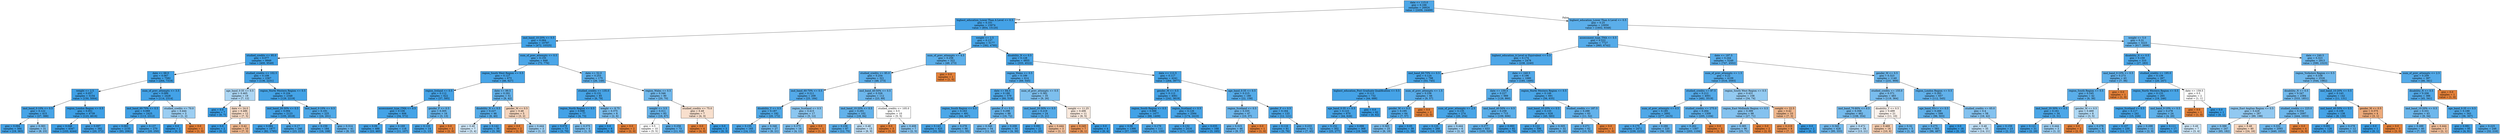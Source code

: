 digraph Tree {
node [shape=box, style="filled", color="black"] ;
0 [label="date <= 115.0\ngini = 0.166\nsamples = 26924\nvalue = [2456, 24468]", fillcolor="#399de5e5"] ;
1 [label="highest_education_Lower Than A Level <= 0.5\ngini = 0.101\nsamples = 15974\nvalue = [854, 15120]", fillcolor="#399de5f1"] ;
0 -> 1 [labeldistance=2.5, labelangle=45, headlabel="True"] ;
2 [label="imd_band_10-20% <= 0.5\ngini = 0.084\nsamples = 10797\nvalue = [472, 10325]", fillcolor="#399de5f3"] ;
1 -> 2 ;
3 [label="studied_credits <= 95.0\ngini = 0.077\nsamples = 9949\nvalue = [400, 9549]", fillcolor="#399de5f4"] ;
2 -> 3 ;
4 [label="date <= 68.0\ngini = 0.067\nsamples = 7582\nvalue = [264, 7318]", fillcolor="#399de5f6"] ;
3 -> 4 ;
5 [label="weight <= 2.5\ngini = 0.057\nsamples = 5154\nvalue = [150, 5004]", fillcolor="#399de5f7"] ;
4 -> 5 ;
6 [label="imd_band_0-10% <= 0.5\ngini = 0.122\nsamples = 415\nvalue = [27, 388]", fillcolor="#399de5ed"] ;
5 -> 6 ;
7 [label="gini = 0.094\nsamples = 384\nvalue = [19, 365]", fillcolor="#399de5f2"] ;
6 -> 7 ;
8 [label="gini = 0.383\nsamples = 31\nvalue = [8, 23]", fillcolor="#399de5a6"] ;
6 -> 8 ;
9 [label="region_London Region <= 0.5\ngini = 0.051\nsamples = 4739\nvalue = [123, 4616]", fillcolor="#399de5f8"] ;
5 -> 9 ;
10 [label="gini = 0.046\nsamples = 4347\nvalue = [103, 4244]", fillcolor="#399de5f9"] ;
9 -> 10 ;
11 [label="gini = 0.097\nsamples = 392\nvalue = [20, 372]", fillcolor="#399de5f1"] ;
9 -> 11 ;
12 [label="num_of_prev_attempts <= 3.5\ngini = 0.089\nsamples = 2428\nvalue = [114, 2314]", fillcolor="#399de5f2"] ;
4 -> 12 ;
13 [label="imd_band_60-70% <= 0.5\ngini = 0.089\nsamples = 2425\nvalue = [113, 2312]", fillcolor="#399de5f3"] ;
12 -> 13 ;
14 [label="gini = 0.083\nsamples = 2155\nvalue = [93, 2062]", fillcolor="#399de5f3"] ;
13 -> 14 ;
15 [label="gini = 0.137\nsamples = 270\nvalue = [20, 250]", fillcolor="#399de5eb"] ;
13 -> 15 ;
16 [label="studied_credits <= 70.0\ngini = 0.444\nsamples = 3\nvalue = [1, 2]", fillcolor="#399de57f"] ;
12 -> 16 ;
17 [label="gini = 0.0\nsamples = 2\nvalue = [0, 2]", fillcolor="#399de5ff"] ;
16 -> 17 ;
18 [label="gini = 0.0\nsamples = 1\nvalue = [1, 0]", fillcolor="#e58139ff"] ;
16 -> 18 ;
19 [label="studied_credits <= 102.5\ngini = 0.108\nsamples = 2367\nvalue = [136, 2231]", fillcolor="#399de5ef"] ;
3 -> 19 ;
20 [label="age_band_0-35 <= 0.5\ngini = 0.465\nsamples = 19\nvalue = [7, 12]", fillcolor="#399de56a"] ;
19 -> 20 ;
21 [label="gini = 0.0\nsamples = 7\nvalue = [0, 7]", fillcolor="#399de5ff"] ;
20 -> 21 ;
22 [label="date <= 24.0\ngini = 0.486\nsamples = 12\nvalue = [7, 5]", fillcolor="#e5813949"] ;
20 -> 22 ;
23 [label="gini = 0.0\nsamples = 2\nvalue = [0, 2]", fillcolor="#399de5ff"] ;
22 -> 23 ;
24 [label="gini = 0.42\nsamples = 10\nvalue = [7, 3]", fillcolor="#e5813992"] ;
22 -> 24 ;
25 [label="region_North Western Region <= 0.5\ngini = 0.104\nsamples = 2348\nvalue = [129, 2219]", fillcolor="#399de5f0"] ;
19 -> 25 ;
26 [label="imd_band_20-30% <= 0.5\ngini = 0.094\nsamples = 2123\nvalue = [105, 2018]", fillcolor="#399de5f2"] ;
25 -> 26 ;
27 [label="gini = 0.084\nsamples = 1877\nvalue = [82, 1795]", fillcolor="#399de5f3"] ;
26 -> 27 ;
28 [label="gini = 0.17\nsamples = 246\nvalue = [23, 223]", fillcolor="#399de5e5"] ;
26 -> 28 ;
29 [label="imd_band_0-10% <= 0.5\ngini = 0.191\nsamples = 225\nvalue = [24, 201]", fillcolor="#399de5e1"] ;
25 -> 29 ;
30 [label="gini = 0.159\nsamples = 184\nvalue = [16, 168]", fillcolor="#399de5e7"] ;
29 -> 30 ;
31 [label="gini = 0.314\nsamples = 41\nvalue = [8, 33]", fillcolor="#399de5c1"] ;
29 -> 31 ;
32 [label="num_of_prev_attempts <= 0.5\ngini = 0.155\nsamples = 848\nvalue = [72, 776]", fillcolor="#399de5e7"] ;
2 -> 32 ;
33 [label="region_South West Region <= 0.5\ngini = 0.127\nsamples = 673\nvalue = [46, 627]", fillcolor="#399de5ec"] ;
32 -> 33 ;
34 [label="region_Ireland <= 0.5\ngini = 0.112\nsamples = 622\nvalue = [37, 585]", fillcolor="#399de5ef"] ;
33 -> 34 ;
35 [label="assessment_type_CMA <= 0.5\ngini = 0.106\nsamples = 606\nvalue = [34, 572]", fillcolor="#399de5f0"] ;
34 -> 35 ;
36 [label="gini = 0.09\nsamples = 488\nvalue = [23, 465]", fillcolor="#399de5f2"] ;
35 -> 36 ;
37 [label="gini = 0.169\nsamples = 118\nvalue = [11, 107]", fillcolor="#399de5e5"] ;
35 -> 37 ;
38 [label="gender_F <= 0.5\ngini = 0.305\nsamples = 16\nvalue = [3, 13]", fillcolor="#399de5c4"] ;
34 -> 38 ;
39 [label="gini = 0.133\nsamples = 14\nvalue = [1, 13]", fillcolor="#399de5eb"] ;
38 -> 39 ;
40 [label="gini = 0.0\nsamples = 2\nvalue = [2, 0]", fillcolor="#e58139ff"] ;
38 -> 40 ;
41 [label="date <= 99.5\ngini = 0.291\nsamples = 51\nvalue = [9, 42]", fillcolor="#399de5c8"] ;
33 -> 41 ;
42 [label="disability_N <= 0.5\ngini = 0.227\nsamples = 46\nvalue = [6, 40]", fillcolor="#399de5d9"] ;
41 -> 42 ;
43 [label="gini = 0.49\nsamples = 7\nvalue = [3, 4]", fillcolor="#399de540"] ;
42 -> 43 ;
44 [label="gini = 0.142\nsamples = 39\nvalue = [3, 36]", fillcolor="#399de5ea"] ;
42 -> 44 ;
45 [label="gender_M <= 0.5\ngini = 0.48\nsamples = 5\nvalue = [3, 2]", fillcolor="#e5813955"] ;
41 -> 45 ;
46 [label="gini = 0.0\nsamples = 2\nvalue = [2, 0]", fillcolor="#e58139ff"] ;
45 -> 46 ;
47 [label="gini = 0.444\nsamples = 3\nvalue = [1, 2]", fillcolor="#399de57f"] ;
45 -> 47 ;
48 [label="date <= 52.0\ngini = 0.253\nsamples = 175\nvalue = [26, 149]", fillcolor="#399de5d3"] ;
32 -> 48 ;
49 [label="studied_credits <= 135.0\ngini = 0.131\nsamples = 85\nvalue = [6, 79]", fillcolor="#399de5ec"] ;
48 -> 49 ;
50 [label="region_North Region <= 0.5\ngini = 0.098\nsamples = 77\nvalue = [4, 73]", fillcolor="#399de5f1"] ;
49 -> 50 ;
51 [label="gini = 0.079\nsamples = 73\nvalue = [3, 70]", fillcolor="#399de5f4"] ;
50 -> 51 ;
52 [label="gini = 0.375\nsamples = 4\nvalue = [1, 3]", fillcolor="#399de5aa"] ;
50 -> 52 ;
53 [label="weight <= 8.75\ngini = 0.375\nsamples = 8\nvalue = [2, 6]", fillcolor="#399de5aa"] ;
49 -> 53 ;
54 [label="gini = 0.0\nsamples = 6\nvalue = [0, 6]", fillcolor="#399de5ff"] ;
53 -> 54 ;
55 [label="gini = 0.0\nsamples = 2\nvalue = [2, 0]", fillcolor="#e58139ff"] ;
53 -> 55 ;
56 [label="region_Wales <= 0.5\ngini = 0.346\nsamples = 90\nvalue = [20, 70]", fillcolor="#399de5b6"] ;
48 -> 56 ;
57 [label="weight <= 3.5\ngini = 0.311\nsamples = 83\nvalue = [16, 67]", fillcolor="#399de5c2"] ;
56 -> 57 ;
58 [label="gini = 0.5\nsamples = 10\nvalue = [5, 5]", fillcolor="#e5813900"] ;
57 -> 58 ;
59 [label="gini = 0.256\nsamples = 73\nvalue = [11, 62]", fillcolor="#399de5d2"] ;
57 -> 59 ;
60 [label="studied_credits <= 75.0\ngini = 0.49\nsamples = 7\nvalue = [4, 3]", fillcolor="#e5813940"] ;
56 -> 60 ;
61 [label="gini = 0.0\nsamples = 4\nvalue = [4, 0]", fillcolor="#e58139ff"] ;
60 -> 61 ;
62 [label="gini = 0.0\nsamples = 3\nvalue = [0, 3]", fillcolor="#399de5ff"] ;
60 -> 62 ;
63 [label="weight <= 2.5\ngini = 0.137\nsamples = 5177\nvalue = [382, 4795]", fillcolor="#399de5eb"] ;
1 -> 63 ;
64 [label="num_of_prev_attempts <= 4.5\ngini = 0.258\nsamples = 322\nvalue = [49, 273]", fillcolor="#399de5d1"] ;
63 -> 64 ;
65 [label="studied_credits <= 85.0\ngini = 0.254\nsamples = 321\nvalue = [48, 273]", fillcolor="#399de5d2"] ;
64 -> 65 ;
66 [label="imd_band_60-70% <= 0.5\ngini = 0.211\nsamples = 209\nvalue = [25, 184]", fillcolor="#399de5dc"] ;
65 -> 66 ;
67 [label="disability_Y <= 0.5\ngini = 0.187\nsamples = 192\nvalue = [20, 172]", fillcolor="#399de5e1"] ;
66 -> 67 ;
68 [label="gini = 0.155\nsamples = 165\nvalue = [14, 151]", fillcolor="#399de5e7"] ;
67 -> 68 ;
69 [label="gini = 0.346\nsamples = 27\nvalue = [6, 21]", fillcolor="#399de5b6"] ;
67 -> 69 ;
70 [label="region_Scotland <= 0.5\ngini = 0.415\nsamples = 17\nvalue = [5, 12]", fillcolor="#399de595"] ;
66 -> 70 ;
71 [label="gini = 0.375\nsamples = 16\nvalue = [4, 12]", fillcolor="#399de5aa"] ;
70 -> 71 ;
72 [label="gini = 0.0\nsamples = 1\nvalue = [1, 0]", fillcolor="#e58139ff"] ;
70 -> 72 ;
73 [label="imd_band_40-50% <= 0.5\ngini = 0.326\nsamples = 112\nvalue = [23, 89]", fillcolor="#399de5bd"] ;
65 -> 73 ;
74 [label="imd_band_10-20% <= 0.5\ngini = 0.291\nsamples = 102\nvalue = [18, 84]", fillcolor="#399de5c8"] ;
73 -> 74 ;
75 [label="gini = 0.238\nsamples = 87\nvalue = [12, 75]", fillcolor="#399de5d6"] ;
74 -> 75 ;
76 [label="gini = 0.48\nsamples = 15\nvalue = [6, 9]", fillcolor="#399de555"] ;
74 -> 76 ;
77 [label="studied_credits <= 105.0\ngini = 0.5\nsamples = 10\nvalue = [5, 5]", fillcolor="#e5813900"] ;
73 -> 77 ;
78 [label="gini = 0.0\nsamples = 3\nvalue = [3, 0]", fillcolor="#e58139ff"] ;
77 -> 78 ;
79 [label="gini = 0.408\nsamples = 7\nvalue = [2, 5]", fillcolor="#399de599"] ;
77 -> 79 ;
80 [label="gini = 0.0\nsamples = 1\nvalue = [1, 0]", fillcolor="#e58139ff"] ;
64 -> 80 ;
81 [label="disability_N <= 0.5\ngini = 0.128\nsamples = 4855\nvalue = [333, 4522]", fillcolor="#399de5ec"] ;
63 -> 81 ;
82 [label="region_Wales <= 0.5\ngini = 0.199\nsamples = 614\nvalue = [69, 545]", fillcolor="#399de5df"] ;
81 -> 82 ;
83 [label="date <= 84.5\ngini = 0.186\nsamples = 579\nvalue = [60, 519]", fillcolor="#399de5e2"] ;
82 -> 83 ;
84 [label="region_South Region <= 0.5\ngini = 0.163\nsamples = 491\nvalue = [44, 447]", fillcolor="#399de5e6"] ;
83 -> 84 ;
85 [label="gini = 0.143\nsamples = 425\nvalue = [33, 392]", fillcolor="#399de5ea"] ;
84 -> 85 ;
86 [label="gini = 0.278\nsamples = 66\nvalue = [11, 55]", fillcolor="#399de5cc"] ;
84 -> 86 ;
87 [label="gender_F <= 0.5\ngini = 0.298\nsamples = 88\nvalue = [16, 72]", fillcolor="#399de5c6"] ;
83 -> 87 ;
88 [label="gini = 0.346\nsamples = 54\nvalue = [12, 42]", fillcolor="#399de5b6"] ;
87 -> 88 ;
89 [label="gini = 0.208\nsamples = 34\nvalue = [4, 30]", fillcolor="#399de5dd"] ;
87 -> 89 ;
90 [label="num_of_prev_attempts <= 0.5\ngini = 0.382\nsamples = 35\nvalue = [9, 26]", fillcolor="#399de5a7"] ;
82 -> 90 ;
91 [label="imd_band_20-30% <= 0.5\ngini = 0.219\nsamples = 24\nvalue = [3, 21]", fillcolor="#399de5db"] ;
90 -> 91 ;
92 [label="gini = 0.091\nsamples = 21\nvalue = [1, 20]", fillcolor="#399de5f2"] ;
91 -> 92 ;
93 [label="gini = 0.444\nsamples = 3\nvalue = [2, 1]", fillcolor="#e581397f"] ;
91 -> 93 ;
94 [label="weight <= 11.25\ngini = 0.496\nsamples = 11\nvalue = [6, 5]", fillcolor="#e581392a"] ;
90 -> 94 ;
95 [label="gini = 0.245\nsamples = 7\nvalue = [6, 1]", fillcolor="#e58139d4"] ;
94 -> 95 ;
96 [label="gini = 0.0\nsamples = 4\nvalue = [0, 4]", fillcolor="#399de5ff"] ;
94 -> 96 ;
97 [label="date <= 112.5\ngini = 0.117\nsamples = 4241\nvalue = [264, 3977]", fillcolor="#399de5ee"] ;
81 -> 97 ;
98 [label="gender_M <= 0.5\ngini = 0.112\nsamples = 4061\nvalue = [242, 3819]", fillcolor="#399de5ef"] ;
97 -> 98 ;
99 [label="region_South Region <= 0.5\ngini = 0.088\nsamples = 1477\nvalue = [68, 1409]", fillcolor="#399de5f3"] ;
98 -> 99 ;
100 [label="gini = 0.08\nsamples = 1366\nvalue = [57, 1309]", fillcolor="#399de5f4"] ;
99 -> 100 ;
101 [label="gini = 0.179\nsamples = 111\nvalue = [11, 100]", fillcolor="#399de5e3"] ;
99 -> 101 ;
102 [label="region_Scotland <= 0.5\ngini = 0.126\nsamples = 2584\nvalue = [174, 2410]", fillcolor="#399de5ed"] ;
98 -> 102 ;
103 [label="gini = 0.132\nsamples = 2416\nvalue = [171, 2245]", fillcolor="#399de5ec"] ;
102 -> 103 ;
104 [label="gini = 0.035\nsamples = 168\nvalue = [3, 165]", fillcolor="#399de5fa"] ;
102 -> 104 ;
105 [label="age_band_0-35 <= 0.5\ngini = 0.215\nsamples = 180\nvalue = [22, 158]", fillcolor="#399de5db"] ;
97 -> 105 ;
106 [label="region_Scotland <= 0.5\ngini = 0.335\nsamples = 47\nvalue = [10, 37]", fillcolor="#399de5ba"] ;
105 -> 106 ;
107 [label="gini = 0.315\nsamples = 46\nvalue = [9, 37]", fillcolor="#399de5c1"] ;
106 -> 107 ;
108 [label="gini = 0.0\nsamples = 1\nvalue = [1, 0]", fillcolor="#e58139ff"] ;
106 -> 108 ;
109 [label="gender_F <= 0.5\ngini = 0.164\nsamples = 133\nvalue = [12, 121]", fillcolor="#399de5e6"] ;
105 -> 109 ;
110 [label="gini = 0.116\nsamples = 81\nvalue = [5, 76]", fillcolor="#399de5ee"] ;
109 -> 110 ;
111 [label="gini = 0.233\nsamples = 52\nvalue = [7, 45]", fillcolor="#399de5d7"] ;
109 -> 111 ;
112 [label="highest_education_Lower Than A Level <= 0.5\ngini = 0.25\nsamples = 10950\nvalue = [1602, 9348]", fillcolor="#399de5d3"] ;
0 -> 112 [labeldistance=2.5, labelangle=-45, headlabel="False"] ;
113 [label="assessment_type_TMA <= 0.5\ngini = 0.222\nsamples = 7727\nvalue = [985, 6742]", fillcolor="#399de5da"] ;
112 -> 113 ;
114 [label="highest_education_A Level or Equivalent <= 0.5\ngini = 0.174\nsamples = 2478\nvalue = [238, 2240]", fillcolor="#399de5e4"] ;
113 -> 114 ;
115 [label="imd_band_60-70% <= 0.5\ngini = 0.124\nsamples = 798\nvalue = [53, 745]", fillcolor="#399de5ed"] ;
114 -> 115 ;
116 [label="highest_education_Post Graduate Qualification <= 0.5\ngini = 0.113\nsamples = 732\nvalue = [44, 688]", fillcolor="#399de5ef"] ;
115 -> 116 ;
117 [label="age_band_0-35 <= 0.5\ngini = 0.123\nsamples = 670\nvalue = [44, 626]", fillcolor="#399de5ed"] ;
116 -> 117 ;
118 [label="gini = 0.152\nsamples = 302\nvalue = [25, 277]", fillcolor="#399de5e8"] ;
117 -> 118 ;
119 [label="gini = 0.098\nsamples = 368\nvalue = [19, 349]", fillcolor="#399de5f1"] ;
117 -> 119 ;
120 [label="gini = 0.0\nsamples = 62\nvalue = [0, 62]", fillcolor="#399de5ff"] ;
116 -> 120 ;
121 [label="num_of_prev_attempts <= 1.5\ngini = 0.236\nsamples = 66\nvalue = [9, 57]", fillcolor="#399de5d7"] ;
115 -> 121 ;
122 [label="gender_M <= 0.5\ngini = 0.195\nsamples = 64\nvalue = [7, 57]", fillcolor="#399de5e0"] ;
121 -> 122 ;
123 [label="gini = 0.365\nsamples = 25\nvalue = [6, 19]", fillcolor="#399de5ae"] ;
122 -> 123 ;
124 [label="gini = 0.05\nsamples = 39\nvalue = [1, 38]", fillcolor="#399de5f8"] ;
122 -> 124 ;
125 [label="gini = 0.0\nsamples = 2\nvalue = [2, 0]", fillcolor="#e58139ff"] ;
121 -> 125 ;
126 [label="date <= 240.5\ngini = 0.196\nsamples = 1680\nvalue = [185, 1495]", fillcolor="#399de5df"] ;
114 -> 126 ;
127 [label="date <= 159.5\ngini = 0.227\nsamples = 989\nvalue = [129, 860]", fillcolor="#399de5d9"] ;
126 -> 127 ;
128 [label="num_of_prev_attempts <= 2.5\ngini = 0.135\nsamples = 274\nvalue = [20, 254]", fillcolor="#399de5eb"] ;
127 -> 128 ;
129 [label="gini = 0.125\nsamples = 268\nvalue = [18, 250]", fillcolor="#399de5ed"] ;
128 -> 129 ;
130 [label="gini = 0.444\nsamples = 6\nvalue = [2, 4]", fillcolor="#399de57f"] ;
128 -> 130 ;
131 [label="imd_band_40-50% <= 0.5\ngini = 0.258\nsamples = 715\nvalue = [109, 606]", fillcolor="#399de5d1"] ;
127 -> 131 ;
132 [label="gini = 0.277\nsamples = 633\nvalue = [105, 528]", fillcolor="#399de5cc"] ;
131 -> 132 ;
133 [label="gini = 0.093\nsamples = 82\nvalue = [4, 78]", fillcolor="#399de5f2"] ;
131 -> 133 ;
134 [label="region_North Western Region <= 0.5\ngini = 0.149\nsamples = 691\nvalue = [56, 635]", fillcolor="#399de5e9"] ;
126 -> 134 ;
135 [label="imd_band_10-20% <= 0.5\ngini = 0.133\nsamples = 628\nvalue = [45, 583]", fillcolor="#399de5eb"] ;
134 -> 135 ;
136 [label="gini = 0.122\nsamples = 596\nvalue = [39, 557]", fillcolor="#399de5ed"] ;
135 -> 136 ;
137 [label="gini = 0.305\nsamples = 32\nvalue = [6, 26]", fillcolor="#399de5c4"] ;
135 -> 137 ;
138 [label="studied_credits <= 187.5\ngini = 0.288\nsamples = 63\nvalue = [11, 52]", fillcolor="#399de5c9"] ;
134 -> 138 ;
139 [label="gini = 0.271\nsamples = 62\nvalue = [10, 52]", fillcolor="#399de5ce"] ;
138 -> 139 ;
140 [label="gini = 0.0\nsamples = 1\nvalue = [1, 0]", fillcolor="#e58139ff"] ;
138 -> 140 ;
141 [label="date <= 197.5\ngini = 0.244\nsamples = 5249\nvalue = [747, 4502]", fillcolor="#399de5d5"] ;
113 -> 141 ;
142 [label="num_of_prev_attempts <= 1.5\ngini = 0.22\nsamples = 4109\nvalue = [516, 3593]", fillcolor="#399de5da"] ;
141 -> 142 ;
143 [label="studied_credits <= 87.5\ngini = 0.212\nsamples = 4001\nvalue = [482, 3519]", fillcolor="#399de5dc"] ;
142 -> 143 ;
144 [label="num_of_prev_attempts <= 0.5\ngini = 0.185\nsamples = 2692\nvalue = [277, 2415]", fillcolor="#399de5e2"] ;
143 -> 144 ;
145 [label="gini = 0.175\nsamples = 2472\nvalue = [239, 2233]", fillcolor="#399de5e4"] ;
144 -> 145 ;
146 [label="gini = 0.286\nsamples = 220\nvalue = [38, 182]", fillcolor="#399de5ca"] ;
144 -> 146 ;
147 [label="studied_credits <= 275.0\ngini = 0.264\nsamples = 1309\nvalue = [205, 1104]", fillcolor="#399de5d0"] ;
143 -> 147 ;
148 [label="gini = 0.262\nsamples = 1307\nvalue = [203, 1104]", fillcolor="#399de5d0"] ;
147 -> 148 ;
149 [label="gini = 0.0\nsamples = 2\nvalue = [2, 0]", fillcolor="#e58139ff"] ;
147 -> 149 ;
150 [label="region_South West Region <= 0.5\ngini = 0.431\nsamples = 108\nvalue = [34, 74]", fillcolor="#399de58a"] ;
142 -> 150 ;
151 [label="region_East Midlands Region <= 0.5\ngini = 0.399\nsamples = 98\nvalue = [27, 71]", fillcolor="#399de59e"] ;
150 -> 151 ;
152 [label="gini = 0.385\nsamples = 96\nvalue = [25, 71]", fillcolor="#399de5a5"] ;
151 -> 152 ;
153 [label="gini = 0.0\nsamples = 2\nvalue = [2, 0]", fillcolor="#e58139ff"] ;
151 -> 153 ;
154 [label="weight <= 22.5\ngini = 0.42\nsamples = 10\nvalue = [7, 3]", fillcolor="#e5813992"] ;
150 -> 154 ;
155 [label="gini = 0.219\nsamples = 8\nvalue = [7, 1]", fillcolor="#e58139db"] ;
154 -> 155 ;
156 [label="gini = 0.0\nsamples = 2\nvalue = [0, 2]", fillcolor="#399de5ff"] ;
154 -> 156 ;
157 [label="gender_M <= 0.5\ngini = 0.323\nsamples = 1140\nvalue = [231, 909]", fillcolor="#399de5be"] ;
141 -> 157 ;
158 [label="studied_credits <= 155.0\ngini = 0.371\nsamples = 483\nvalue = [119, 364]", fillcolor="#399de5ac"] ;
157 -> 158 ;
159 [label="imd_band_70-80% <= 0.5\ngini = 0.358\nsamples = 462\nvalue = [108, 354]", fillcolor="#399de5b1"] ;
158 -> 159 ;
160 [label="gini = 0.345\nsamples = 428\nvalue = [95, 333]", fillcolor="#399de5b6"] ;
159 -> 160 ;
161 [label="gini = 0.472\nsamples = 34\nvalue = [13, 21]", fillcolor="#399de561"] ;
159 -> 161 ;
162 [label="disability_Y <= 0.5\ngini = 0.499\nsamples = 21\nvalue = [11, 10]", fillcolor="#e5813917"] ;
158 -> 162 ;
163 [label="gini = 0.469\nsamples = 16\nvalue = [10, 6]", fillcolor="#e5813966"] ;
162 -> 163 ;
164 [label="gini = 0.32\nsamples = 5\nvalue = [1, 4]", fillcolor="#399de5bf"] ;
162 -> 164 ;
165 [label="region_London Region <= 0.5\ngini = 0.283\nsamples = 657\nvalue = [112, 545]", fillcolor="#399de5cb"] ;
157 -> 165 ;
166 [label="age_band_55<= <= 0.5\ngini = 0.269\nsamples = 599\nvalue = [96, 503]", fillcolor="#399de5ce"] ;
165 -> 166 ;
167 [label="gini = 0.275\nsamples = 583\nvalue = [96, 487]", fillcolor="#399de5cd"] ;
166 -> 167 ;
168 [label="gini = 0.0\nsamples = 16\nvalue = [0, 16]", fillcolor="#399de5ff"] ;
166 -> 168 ;
169 [label="studied_credits <= 65.0\ngini = 0.4\nsamples = 58\nvalue = [16, 42]", fillcolor="#399de59e"] ;
165 -> 169 ;
170 [label="gini = 0.48\nsamples = 35\nvalue = [14, 21]", fillcolor="#399de555"] ;
169 -> 170 ;
171 [label="gini = 0.159\nsamples = 23\nvalue = [2, 21]", fillcolor="#399de5e7"] ;
169 -> 171 ;
172 [label="weight <= 5.0\ngini = 0.31\nsamples = 3223\nvalue = [617, 2606]", fillcolor="#399de5c3"] ;
112 -> 172 ;
173 [label="disability_N <= 0.5\ngini = 0.159\nsamples = 310\nvalue = [27, 283]", fillcolor="#399de5e7"] ;
172 -> 173 ;
174 [label="imd_band_0-10% <= 0.5\ngini = 0.273\nsamples = 43\nvalue = [7, 36]", fillcolor="#399de5cd"] ;
173 -> 174 ;
175 [label="region_South Region <= 0.5\ngini = 0.245\nsamples = 42\nvalue = [6, 36]", fillcolor="#399de5d4"] ;
174 -> 175 ;
176 [label="imd_band_20-30% <= 0.5\ngini = 0.161\nsamples = 34\nvalue = [3, 31]", fillcolor="#399de5e6"] ;
175 -> 176 ;
177 [label="gini = 0.121\nsamples = 31\nvalue = [2, 29]", fillcolor="#399de5ed"] ;
176 -> 177 ;
178 [label="gini = 0.444\nsamples = 3\nvalue = [1, 2]", fillcolor="#399de57f"] ;
176 -> 178 ;
179 [label="gender_M <= 0.5\ngini = 0.469\nsamples = 8\nvalue = [3, 5]", fillcolor="#399de566"] ;
175 -> 179 ;
180 [label="gini = 0.0\nsamples = 2\nvalue = [2, 0]", fillcolor="#e58139ff"] ;
179 -> 180 ;
181 [label="gini = 0.278\nsamples = 6\nvalue = [1, 5]", fillcolor="#399de5cc"] ;
179 -> 181 ;
182 [label="gini = 0.0\nsamples = 1\nvalue = [1, 0]", fillcolor="#e58139ff"] ;
174 -> 182 ;
183 [label="studied_credits <= 195.0\ngini = 0.139\nsamples = 267\nvalue = [20, 247]", fillcolor="#399de5ea"] ;
173 -> 183 ;
184 [label="region_North Western Region <= 0.5\ngini = 0.133\nsamples = 265\nvalue = [19, 246]", fillcolor="#399de5eb"] ;
183 -> 184 ;
185 [label="region_Scotland <= 0.5\ngini = 0.117\nsamples = 241\nvalue = [15, 226]", fillcolor="#399de5ee"] ;
184 -> 185 ;
186 [label="gini = 0.107\nsamples = 230\nvalue = [13, 217]", fillcolor="#399de5f0"] ;
185 -> 186 ;
187 [label="gini = 0.298\nsamples = 11\nvalue = [2, 9]", fillcolor="#399de5c6"] ;
185 -> 187 ;
188 [label="imd_band_0-10% <= 0.5\ngini = 0.278\nsamples = 24\nvalue = [4, 20]", fillcolor="#399de5cc"] ;
184 -> 188 ;
189 [label="gini = 0.111\nsamples = 17\nvalue = [1, 16]", fillcolor="#399de5ef"] ;
188 -> 189 ;
190 [label="gini = 0.49\nsamples = 7\nvalue = [3, 4]", fillcolor="#399de540"] ;
188 -> 190 ;
191 [label="date <= 159.5\ngini = 0.5\nsamples = 2\nvalue = [1, 1]", fillcolor="#e5813900"] ;
183 -> 191 ;
192 [label="gini = 0.0\nsamples = 1\nvalue = [1, 0]", fillcolor="#e58139ff"] ;
191 -> 192 ;
193 [label="gini = 0.0\nsamples = 1\nvalue = [0, 1]", fillcolor="#399de5ff"] ;
191 -> 193 ;
194 [label="date <= 240.5\ngini = 0.323\nsamples = 2913\nvalue = [590, 2323]", fillcolor="#399de5be"] ;
172 -> 194 ;
195 [label="region_Yorkshire Region <= 0.5\ngini = 0.338\nsamples = 2526\nvalue = [544, 1982]", fillcolor="#399de5b9"] ;
194 -> 195 ;
196 [label="disability_N <= 0.5\ngini = 0.347\nsamples = 2384\nvalue = [533, 1851]", fillcolor="#399de5b6"] ;
195 -> 196 ;
197 [label="region_East Anglian Region <= 0.5\ngini = 0.428\nsamples = 287\nvalue = [89, 198]", fillcolor="#399de58c"] ;
196 -> 197 ;
198 [label="gini = 0.388\nsamples = 247\nvalue = [65, 182]", fillcolor="#399de5a4"] ;
197 -> 198 ;
199 [label="gini = 0.48\nsamples = 40\nvalue = [24, 16]", fillcolor="#e5813955"] ;
197 -> 199 ;
200 [label="studied_credits <= 225.0\ngini = 0.334\nsamples = 2097\nvalue = [444, 1653]", fillcolor="#399de5bb"] ;
196 -> 200 ;
201 [label="gini = 0.332\nsamples = 2093\nvalue = [440, 1653]", fillcolor="#399de5bb"] ;
200 -> 201 ;
202 [label="gini = 0.0\nsamples = 4\nvalue = [4, 0]", fillcolor="#e58139ff"] ;
200 -> 202 ;
203 [label="imd_band_10-20% <= 0.5\ngini = 0.143\nsamples = 142\nvalue = [11, 131]", fillcolor="#399de5ea"] ;
195 -> 203 ;
204 [label="imd_band_40-50% <= 0.5\ngini = 0.109\nsamples = 138\nvalue = [8, 130]", fillcolor="#399de5ef"] ;
203 -> 204 ;
205 [label="gini = 0.091\nsamples = 126\nvalue = [6, 120]", fillcolor="#399de5f2"] ;
204 -> 205 ;
206 [label="gini = 0.278\nsamples = 12\nvalue = [2, 10]", fillcolor="#399de5cc"] ;
204 -> 206 ;
207 [label="gender_M <= 0.5\ngini = 0.375\nsamples = 4\nvalue = [3, 1]", fillcolor="#e58139aa"] ;
203 -> 207 ;
208 [label="gini = 0.0\nsamples = 1\nvalue = [0, 1]", fillcolor="#399de5ff"] ;
207 -> 208 ;
209 [label="gini = 0.0\nsamples = 3\nvalue = [3, 0]", fillcolor="#e58139ff"] ;
207 -> 209 ;
210 [label="num_of_prev_attempts <= 2.5\ngini = 0.209\nsamples = 387\nvalue = [46, 341]", fillcolor="#399de5dd"] ;
194 -> 210 ;
211 [label="disability_N <= 0.5\ngini = 0.206\nsamples = 386\nvalue = [45, 341]", fillcolor="#399de5dd"] ;
210 -> 211 ;
212 [label="imd_band_10-20% <= 0.5\ngini = 0.331\nsamples = 43\nvalue = [9, 34]", fillcolor="#399de5bb"] ;
211 -> 212 ;
213 [label="gini = 0.289\nsamples = 40\nvalue = [7, 33]", fillcolor="#399de5c9"] ;
212 -> 213 ;
214 [label="gini = 0.444\nsamples = 3\nvalue = [2, 1]", fillcolor="#e581397f"] ;
212 -> 214 ;
215 [label="age_band_0-35 <= 0.5\ngini = 0.188\nsamples = 343\nvalue = [36, 307]", fillcolor="#399de5e1"] ;
211 -> 215 ;
216 [label="gini = 0.081\nsamples = 95\nvalue = [4, 91]", fillcolor="#399de5f4"] ;
215 -> 216 ;
217 [label="gini = 0.225\nsamples = 248\nvalue = [32, 216]", fillcolor="#399de5d9"] ;
215 -> 217 ;
218 [label="gini = 0.0\nsamples = 1\nvalue = [1, 0]", fillcolor="#e58139ff"] ;
210 -> 218 ;
}